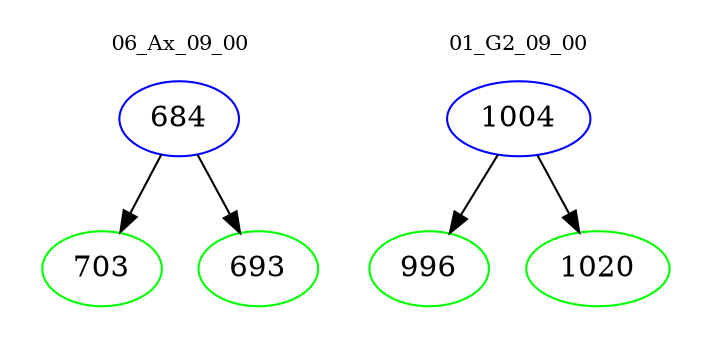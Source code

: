 digraph{
subgraph cluster_0 {
color = white
label = "06_Ax_09_00";
fontsize=10;
T0_684 [label="684", color="blue"]
T0_684 -> T0_703 [color="black"]
T0_703 [label="703", color="green"]
T0_684 -> T0_693 [color="black"]
T0_693 [label="693", color="green"]
}
subgraph cluster_1 {
color = white
label = "01_G2_09_00";
fontsize=10;
T1_1004 [label="1004", color="blue"]
T1_1004 -> T1_996 [color="black"]
T1_996 [label="996", color="green"]
T1_1004 -> T1_1020 [color="black"]
T1_1020 [label="1020", color="green"]
}
}
